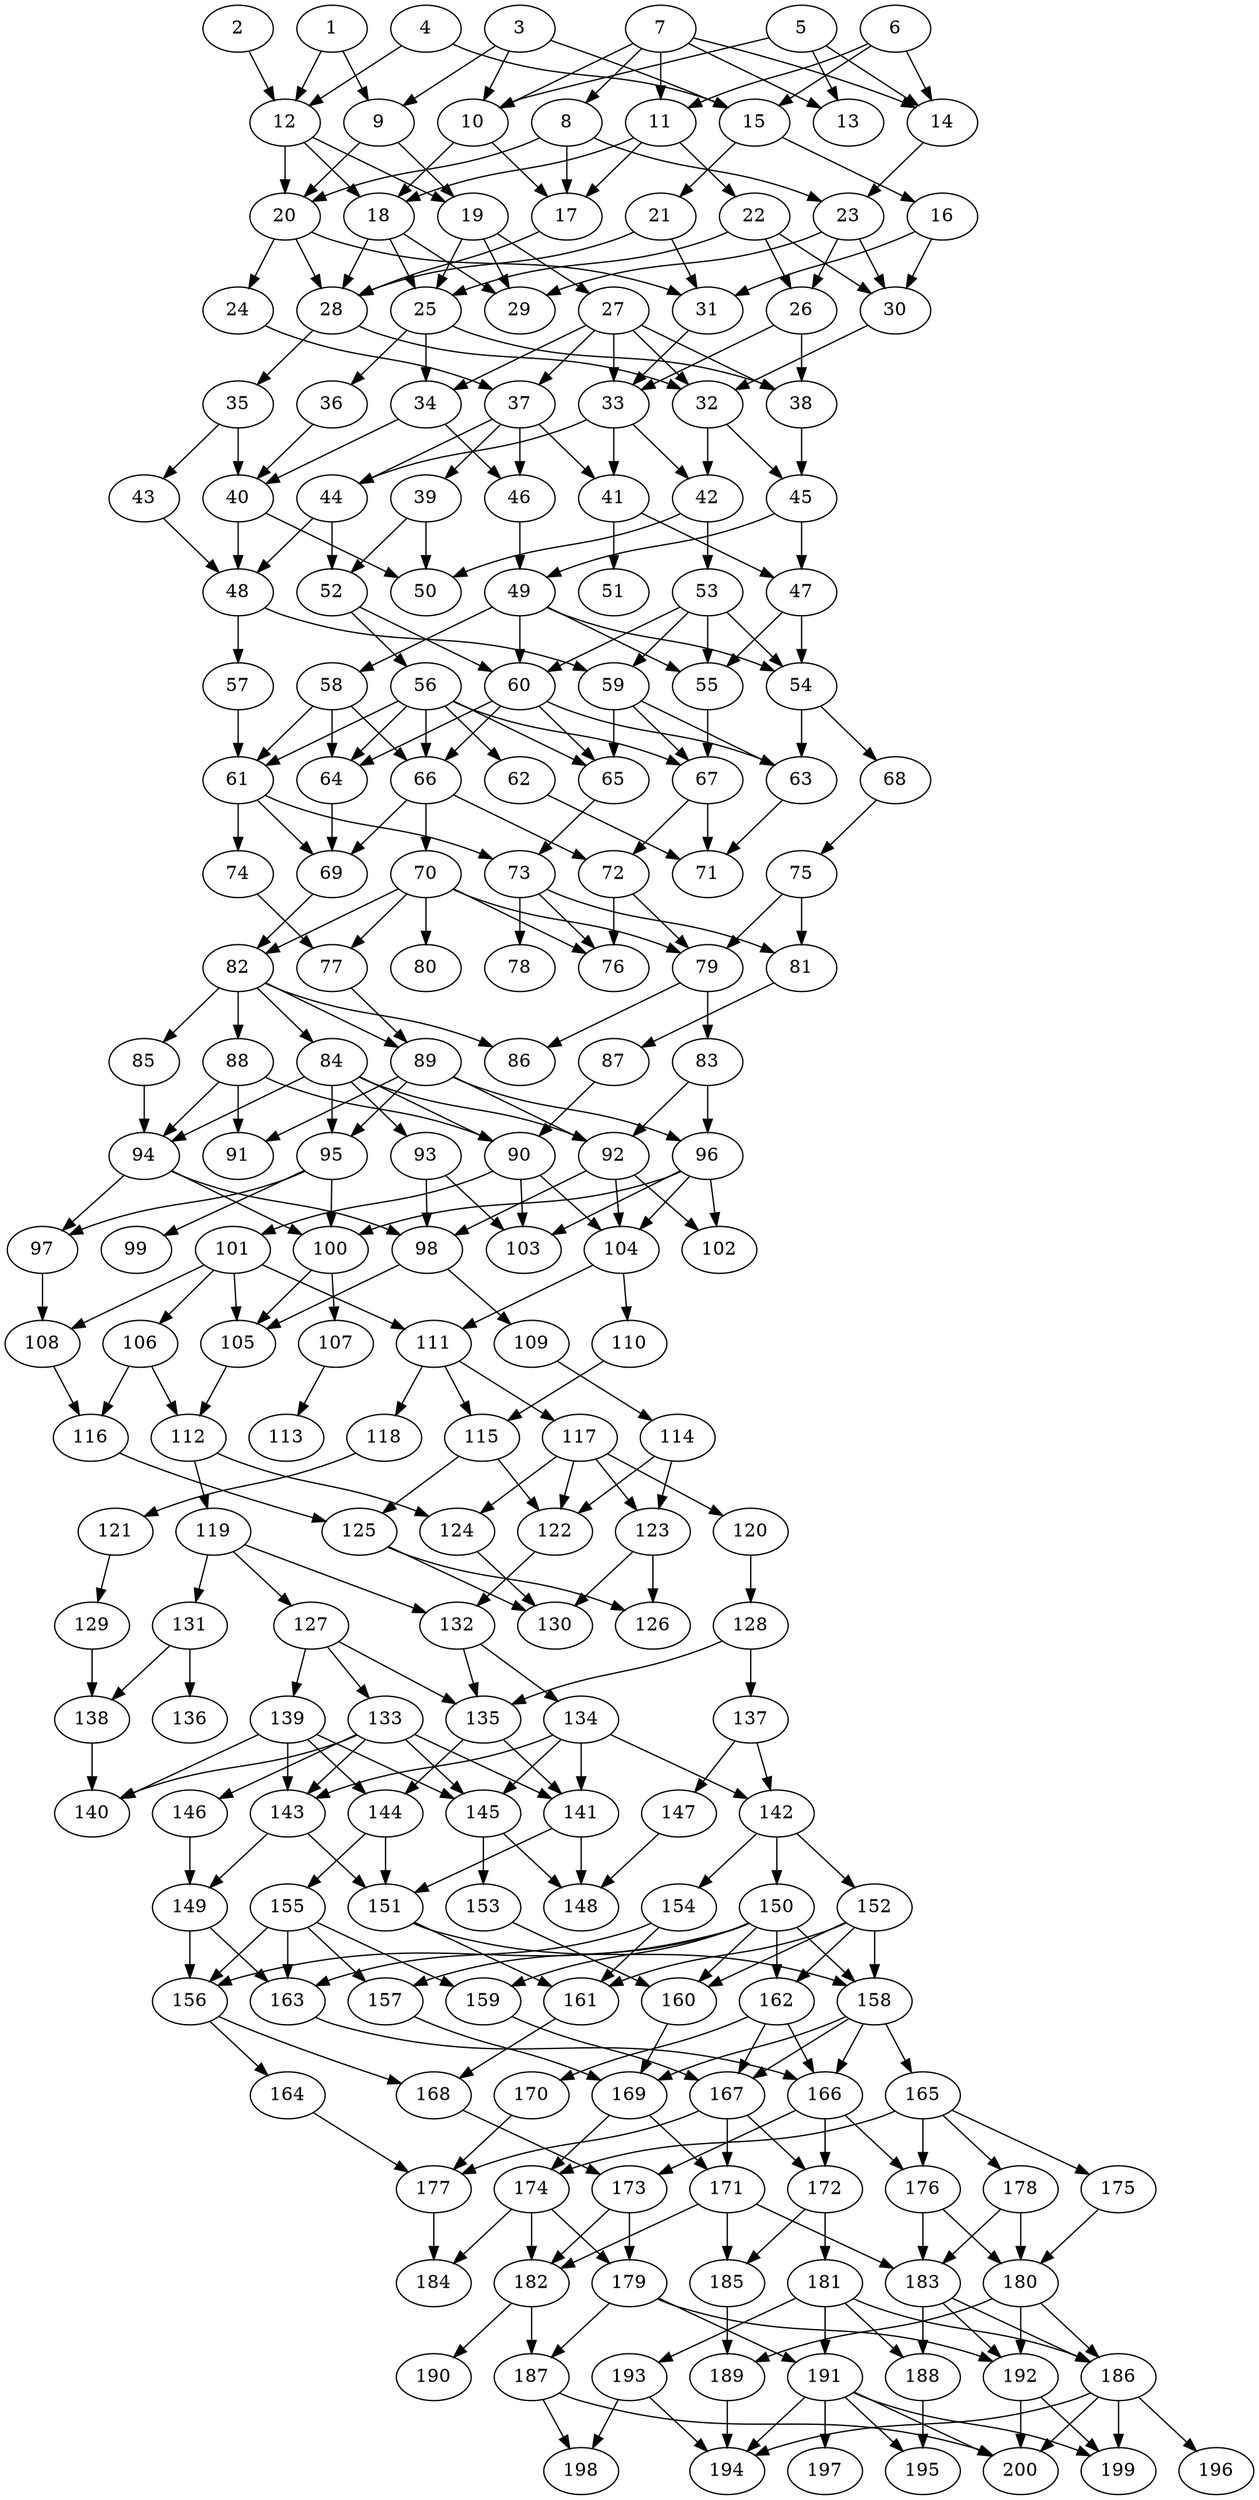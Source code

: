 // DAG automatically generated by daggen at Wed Apr 12 12:20:57 2017
// ./daggen --dot -n 200 --jump=1 --fat=0.4 --regularity=0.6 --density=0.4 
digraph G {
  1 [size="314045223975", alpha="0.08"]
  1 -> 9 [size ="209715200"]
  1 -> 12 [size ="209715200"]
  2 [size="1947078953", alpha="0.17"]
  2 -> 12 [size ="75497472"]
  3 [size="116887832929", alpha="0.18"]
  3 -> 9 [size ="301989888"]
  3 -> 10 [size ="301989888"]
  3 -> 15 [size ="301989888"]
  4 [size="782757789696", alpha="0.01"]
  4 -> 12 [size ="679477248"]
  4 -> 15 [size ="679477248"]
  5 [size="369176539479", alpha="0.15"]
  5 -> 10 [size ="411041792"]
  5 -> 13 [size ="411041792"]
  5 -> 14 [size ="411041792"]
  6 [size="549755813888", alpha="0.06"]
  6 -> 11 [size ="536870912"]
  6 -> 14 [size ="536870912"]
  6 -> 15 [size ="536870912"]
  7 [size="7333831608", alpha="0.02"]
  7 -> 8 [size ="134217728"]
  7 -> 10 [size ="134217728"]
  7 -> 11 [size ="134217728"]
  7 -> 13 [size ="134217728"]
  7 -> 14 [size ="134217728"]
  8 [size="68719476736", alpha="0.13"]
  8 -> 17 [size ="134217728"]
  8 -> 20 [size ="134217728"]
  8 -> 23 [size ="134217728"]
  9 [size="1073741824000", alpha="0.02"]
  9 -> 19 [size ="838860800"]
  9 -> 20 [size ="838860800"]
  10 [size="368293445632", alpha="0.03"]
  10 -> 17 [size ="411041792"]
  10 -> 18 [size ="411041792"]
  11 [size="453773603419", alpha="0.07"]
  11 -> 17 [size ="301989888"]
  11 -> 18 [size ="301989888"]
  11 -> 22 [size ="301989888"]
  12 [size="303359169513", alpha="0.19"]
  12 -> 18 [size ="209715200"]
  12 -> 19 [size ="209715200"]
  12 -> 20 [size ="209715200"]
  13 [size="265136966026", alpha="0.01"]
  14 [size="28991029248", alpha="0.08"]
  14 -> 23 [size ="75497472"]
  15 [size="731706380964", alpha="0.18"]
  15 -> 16 [size ="536870912"]
  15 -> 21 [size ="536870912"]
  16 [size="14040025038", alpha="0.13"]
  16 -> 30 [size ="536870912"]
  16 -> 31 [size ="536870912"]
  17 [size="16269794625", alpha="0.04"]
  17 -> 28 [size ="411041792"]
  18 [size="1000488890658", alpha="0.09"]
  18 -> 25 [size ="838860800"]
  18 -> 28 [size ="838860800"]
  18 -> 29 [size ="838860800"]
  19 [size="11431578606", alpha="0.19"]
  19 -> 25 [size ="411041792"]
  19 -> 27 [size ="411041792"]
  19 -> 29 [size ="411041792"]
  20 [size="68719476736", alpha="0.13"]
  20 -> 24 [size ="134217728"]
  20 -> 28 [size ="134217728"]
  20 -> 31 [size ="134217728"]
  21 [size="8589934592", alpha="0.04"]
  21 -> 28 [size ="33554432"]
  21 -> 31 [size ="33554432"]
  22 [size="78438558640", alpha="0.03"]
  22 -> 25 [size ="301989888"]
  22 -> 26 [size ="301989888"]
  22 -> 30 [size ="301989888"]
  23 [size="212896566563", alpha="0.12"]
  23 -> 26 [size ="679477248"]
  23 -> 29 [size ="679477248"]
  23 -> 30 [size ="679477248"]
  24 [size="213019610614", alpha="0.20"]
  24 -> 37 [size ="209715200"]
  25 [size="111427406986", alpha="0.02"]
  25 -> 34 [size ="75497472"]
  25 -> 36 [size ="75497472"]
  25 -> 38 [size ="75497472"]
  26 [size="368293445632", alpha="0.05"]
  26 -> 33 [size ="411041792"]
  26 -> 38 [size ="411041792"]
  27 [size="1073741824000", alpha="0.03"]
  27 -> 32 [size ="838860800"]
  27 -> 33 [size ="838860800"]
  27 -> 34 [size ="838860800"]
  27 -> 37 [size ="838860800"]
  27 -> 38 [size ="838860800"]
  28 [size="368293445632", alpha="0.13"]
  28 -> 32 [size ="411041792"]
  28 -> 35 [size ="411041792"]
  29 [size="19339840006", alpha="0.04"]
  30 [size="9840061565", alpha="0.08"]
  30 -> 32 [size ="301989888"]
  31 [size="8716107994", alpha="0.18"]
  31 -> 33 [size ="301989888"]
  32 [size="16902460144", alpha="0.02"]
  32 -> 42 [size ="838860800"]
  32 -> 45 [size ="838860800"]
  33 [size="28991029248", alpha="0.17"]
  33 -> 41 [size ="75497472"]
  33 -> 42 [size ="75497472"]
  33 -> 44 [size ="75497472"]
  34 [size="368293445632", alpha="0.11"]
  34 -> 40 [size ="411041792"]
  34 -> 46 [size ="411041792"]
  35 [size="1772987309", alpha="0.16"]
  35 -> 40 [size ="75497472"]
  35 -> 43 [size ="75497472"]
  36 [size="7266022850", alpha="0.02"]
  36 -> 40 [size ="209715200"]
  37 [size="20978399538", alpha="0.10"]
  37 -> 39 [size ="838860800"]
  37 -> 41 [size ="838860800"]
  37 -> 44 [size ="838860800"]
  37 -> 46 [size ="838860800"]
  38 [size="549755813888", alpha="0.05"]
  38 -> 45 [size ="536870912"]
  39 [size="1256688842755", alpha="0.18"]
  39 -> 50 [size ="838860800"]
  39 -> 52 [size ="838860800"]
  40 [size="8143457289", alpha="0.06"]
  40 -> 48 [size ="33554432"]
  40 -> 50 [size ="33554432"]
  41 [size="28991029248", alpha="0.16"]
  41 -> 47 [size ="75497472"]
  41 -> 51 [size ="75497472"]
  42 [size="8589934592", alpha="0.04"]
  42 -> 50 [size ="33554432"]
  42 -> 53 [size ="33554432"]
  43 [size="61626253444", alpha="0.18"]
  43 -> 48 [size ="301989888"]
  44 [size="231928233984", alpha="0.09"]
  44 -> 48 [size ="301989888"]
  44 -> 52 [size ="301989888"]
  45 [size="549755813888", alpha="0.09"]
  45 -> 47 [size ="536870912"]
  45 -> 49 [size ="536870912"]
  46 [size="1011786034634", alpha="0.16"]
  46 -> 49 [size ="679477248"]
  47 [size="549755813888", alpha="0.16"]
  47 -> 54 [size ="536870912"]
  47 -> 55 [size ="536870912"]
  48 [size="1073741824000", alpha="0.01"]
  48 -> 57 [size ="838860800"]
  48 -> 59 [size ="838860800"]
  49 [size="16163197364", alpha="0.01"]
  49 -> 54 [size ="33554432"]
  49 -> 55 [size ="33554432"]
  49 -> 58 [size ="33554432"]
  49 -> 60 [size ="33554432"]
  50 [size="231928233984", alpha="0.00"]
  51 [size="28991029248", alpha="0.13"]
  52 [size="23590121612", alpha="0.07"]
  52 -> 56 [size ="411041792"]
  52 -> 60 [size ="411041792"]
  53 [size="998811884", alpha="0.19"]
  53 -> 54 [size ="75497472"]
  53 -> 55 [size ="75497472"]
  53 -> 59 [size ="75497472"]
  53 -> 60 [size ="75497472"]
  54 [size="1073741824000", alpha="0.14"]
  54 -> 63 [size ="838860800"]
  54 -> 68 [size ="838860800"]
  55 [size="134217728000", alpha="0.05"]
  55 -> 67 [size ="209715200"]
  56 [size="3096624696", alpha="0.05"]
  56 -> 61 [size ="75497472"]
  56 -> 62 [size ="75497472"]
  56 -> 64 [size ="75497472"]
  56 -> 65 [size ="75497472"]
  56 -> 66 [size ="75497472"]
  56 -> 67 [size ="75497472"]
  57 [size="13354277445", alpha="0.07"]
  57 -> 61 [size ="679477248"]
  58 [size="134217728000", alpha="0.12"]
  58 -> 61 [size ="209715200"]
  58 -> 64 [size ="209715200"]
  58 -> 66 [size ="209715200"]
  59 [size="11970950240", alpha="0.08"]
  59 -> 63 [size ="536870912"]
  59 -> 65 [size ="536870912"]
  59 -> 67 [size ="536870912"]
  60 [size="50603547772", alpha="0.05"]
  60 -> 63 [size ="75497472"]
  60 -> 64 [size ="75497472"]
  60 -> 65 [size ="75497472"]
  60 -> 66 [size ="75497472"]
  61 [size="231928233984", alpha="0.09"]
  61 -> 69 [size ="301989888"]
  61 -> 73 [size ="301989888"]
  61 -> 74 [size ="301989888"]
  62 [size="2047362965", alpha="0.08"]
  62 -> 71 [size ="33554432"]
  63 [size="8828855198", alpha="0.12"]
  63 -> 71 [size ="209715200"]
  64 [size="14341087286", alpha="0.01"]
  64 -> 69 [size ="75497472"]
  65 [size="1113340791", alpha="0.12"]
  65 -> 73 [size ="75497472"]
  66 [size="25830626546", alpha="0.09"]
  66 -> 69 [size ="536870912"]
  66 -> 70 [size ="536870912"]
  66 -> 72 [size ="536870912"]
  67 [size="735710144917", alpha="0.02"]
  67 -> 71 [size ="838860800"]
  67 -> 72 [size ="838860800"]
  68 [size="26764490959", alpha="0.06"]
  68 -> 75 [size ="679477248"]
  69 [size="8589934592", alpha="0.02"]
  69 -> 82 [size ="33554432"]
  70 [size="231928233984", alpha="0.18"]
  70 -> 76 [size ="301989888"]
  70 -> 77 [size ="301989888"]
  70 -> 79 [size ="301989888"]
  70 -> 80 [size ="301989888"]
  70 -> 82 [size ="301989888"]
  71 [size="86825497008", alpha="0.13"]
  72 [size="28991029248", alpha="0.07"]
  72 -> 76 [size ="75497472"]
  72 -> 79 [size ="75497472"]
  73 [size="3085170656", alpha="0.03"]
  73 -> 76 [size ="301989888"]
  73 -> 78 [size ="301989888"]
  73 -> 81 [size ="301989888"]
  74 [size="549755813888", alpha="0.15"]
  74 -> 77 [size ="536870912"]
  75 [size="12363838693", alpha="0.09"]
  75 -> 79 [size ="411041792"]
  75 -> 81 [size ="411041792"]
  76 [size="16377382466", alpha="0.01"]
  77 [size="782757789696", alpha="0.06"]
  77 -> 89 [size ="679477248"]
  78 [size="143051247048", alpha="0.14"]
  79 [size="782757789696", alpha="0.19"]
  79 -> 83 [size ="679477248"]
  79 -> 86 [size ="679477248"]
  80 [size="280275718", alpha="0.11"]
  81 [size="19132734030", alpha="0.16"]
  81 -> 87 [size ="33554432"]
  82 [size="164315194076", alpha="0.02"]
  82 -> 84 [size ="301989888"]
  82 -> 85 [size ="301989888"]
  82 -> 86 [size ="301989888"]
  82 -> 88 [size ="301989888"]
  82 -> 89 [size ="301989888"]
  83 [size="368293445632", alpha="0.12"]
  83 -> 92 [size ="411041792"]
  83 -> 96 [size ="411041792"]
  84 [size="368293445632", alpha="0.07"]
  84 -> 90 [size ="411041792"]
  84 -> 92 [size ="411041792"]
  84 -> 93 [size ="411041792"]
  84 -> 94 [size ="411041792"]
  84 -> 95 [size ="411041792"]
  85 [size="725946778388", alpha="0.19"]
  85 -> 94 [size ="536870912"]
  86 [size="134217728000", alpha="0.05"]
  87 [size="368293445632", alpha="0.15"]
  87 -> 90 [size ="411041792"]
  88 [size="1304921455", alpha="0.01"]
  88 -> 90 [size ="33554432"]
  88 -> 91 [size ="33554432"]
  88 -> 94 [size ="33554432"]
  89 [size="1107702693232", alpha="0.07"]
  89 -> 91 [size ="679477248"]
  89 -> 92 [size ="679477248"]
  89 -> 95 [size ="679477248"]
  89 -> 96 [size ="679477248"]
  90 [size="51289709515", alpha="0.17"]
  90 -> 101 [size ="75497472"]
  90 -> 103 [size ="75497472"]
  90 -> 104 [size ="75497472"]
  91 [size="125678400224", alpha="0.06"]
  92 [size="68719476736", alpha="0.20"]
  92 -> 98 [size ="134217728"]
  92 -> 102 [size ="134217728"]
  92 -> 104 [size ="134217728"]
  93 [size="782757789696", alpha="0.06"]
  93 -> 98 [size ="679477248"]
  93 -> 103 [size ="679477248"]
  94 [size="136125314664", alpha="0.18"]
  94 -> 97 [size ="134217728"]
  94 -> 98 [size ="134217728"]
  94 -> 100 [size ="134217728"]
  95 [size="368293445632", alpha="0.12"]
  95 -> 97 [size ="411041792"]
  95 -> 99 [size ="411041792"]
  95 -> 100 [size ="411041792"]
  96 [size="68719476736", alpha="0.03"]
  96 -> 100 [size ="134217728"]
  96 -> 102 [size ="134217728"]
  96 -> 103 [size ="134217728"]
  96 -> 104 [size ="134217728"]
  97 [size="782757789696", alpha="0.02"]
  97 -> 108 [size ="679477248"]
  98 [size="1073741824000", alpha="0.13"]
  98 -> 105 [size ="838860800"]
  98 -> 109 [size ="838860800"]
  99 [size="8589934592", alpha="0.06"]
  100 [size="9129269118", alpha="0.06"]
  100 -> 105 [size ="209715200"]
  100 -> 107 [size ="209715200"]
  101 [size="480955816685", alpha="0.05"]
  101 -> 105 [size ="838860800"]
  101 -> 106 [size ="838860800"]
  101 -> 108 [size ="838860800"]
  101 -> 111 [size ="838860800"]
  102 [size="782757789696", alpha="0.09"]
  103 [size="782757789696", alpha="0.03"]
  104 [size="549755813888", alpha="0.11"]
  104 -> 110 [size ="536870912"]
  104 -> 111 [size ="536870912"]
  105 [size="179281379868", alpha="0.03"]
  105 -> 112 [size ="134217728"]
  106 [size="782757789696", alpha="0.18"]
  106 -> 112 [size ="679477248"]
  106 -> 116 [size ="679477248"]
  107 [size="41870162847", alpha="0.07"]
  107 -> 113 [size ="838860800"]
  108 [size="7285377292", alpha="0.07"]
  108 -> 116 [size ="209715200"]
  109 [size="549755813888", alpha="0.11"]
  109 -> 114 [size ="536870912"]
  110 [size="134217728000", alpha="0.04"]
  110 -> 115 [size ="209715200"]
  111 [size="4278210113", alpha="0.03"]
  111 -> 115 [size ="301989888"]
  111 -> 117 [size ="301989888"]
  111 -> 118 [size ="301989888"]
  112 [size="782757789696", alpha="0.02"]
  112 -> 119 [size ="679477248"]
  112 -> 124 [size ="679477248"]
  113 [size="204522361015", alpha="0.07"]
  114 [size="8499313141", alpha="0.17"]
  114 -> 122 [size ="838860800"]
  114 -> 123 [size ="838860800"]
  115 [size="21958188380", alpha="0.03"]
  115 -> 122 [size ="679477248"]
  115 -> 125 [size ="679477248"]
  116 [size="1073741824000", alpha="0.13"]
  116 -> 125 [size ="838860800"]
  117 [size="496179427", alpha="0.08"]
  117 -> 120 [size ="33554432"]
  117 -> 122 [size ="33554432"]
  117 -> 123 [size ="33554432"]
  117 -> 124 [size ="33554432"]
  118 [size="380920429281", alpha="0.06"]
  118 -> 121 [size ="679477248"]
  119 [size="134217728000", alpha="0.04"]
  119 -> 127 [size ="209715200"]
  119 -> 131 [size ="209715200"]
  119 -> 132 [size ="209715200"]
  120 [size="6566819874", alpha="0.03"]
  120 -> 128 [size ="411041792"]
  121 [size="11649915713", alpha="0.08"]
  121 -> 129 [size ="301989888"]
  122 [size="368293445632", alpha="0.07"]
  122 -> 132 [size ="411041792"]
  123 [size="28991029248", alpha="0.02"]
  123 -> 126 [size ="75497472"]
  123 -> 130 [size ="75497472"]
  124 [size="38770313004", alpha="0.07"]
  124 -> 130 [size ="134217728"]
  125 [size="28991029248", alpha="0.01"]
  125 -> 126 [size ="75497472"]
  125 -> 130 [size ="75497472"]
  126 [size="2358958826", alpha="0.11"]
  127 [size="265371634971", alpha="0.00"]
  127 -> 133 [size ="209715200"]
  127 -> 135 [size ="209715200"]
  127 -> 139 [size ="209715200"]
  128 [size="7650587991", alpha="0.08"]
  128 -> 135 [size ="838860800"]
  128 -> 137 [size ="838860800"]
  129 [size="368293445632", alpha="0.03"]
  129 -> 138 [size ="411041792"]
  130 [size="44108485535", alpha="0.12"]
  131 [size="134217728000", alpha="0.15"]
  131 -> 136 [size ="209715200"]
  131 -> 138 [size ="209715200"]
  132 [size="28991029248", alpha="0.07"]
  132 -> 134 [size ="75497472"]
  132 -> 135 [size ="75497472"]
  133 [size="134217728000", alpha="0.12"]
  133 -> 140 [size ="209715200"]
  133 -> 141 [size ="209715200"]
  133 -> 143 [size ="209715200"]
  133 -> 145 [size ="209715200"]
  133 -> 146 [size ="209715200"]
  134 [size="148782900612", alpha="0.14"]
  134 -> 141 [size ="134217728"]
  134 -> 142 [size ="134217728"]
  134 -> 143 [size ="134217728"]
  134 -> 145 [size ="134217728"]
  135 [size="231928233984", alpha="0.07"]
  135 -> 141 [size ="301989888"]
  135 -> 144 [size ="301989888"]
  136 [size="37651011004", alpha="0.09"]
  137 [size="231928233984", alpha="0.19"]
  137 -> 142 [size ="301989888"]
  137 -> 147 [size ="301989888"]
  138 [size="5631463204", alpha="0.00"]
  138 -> 140 [size ="411041792"]
  139 [size="1838081714", alpha="0.06"]
  139 -> 140 [size ="75497472"]
  139 -> 143 [size ="75497472"]
  139 -> 144 [size ="75497472"]
  139 -> 145 [size ="75497472"]
  140 [size="29347125504", alpha="0.04"]
  141 [size="549755813888", alpha="0.01"]
  141 -> 148 [size ="536870912"]
  141 -> 151 [size ="536870912"]
  142 [size="368293445632", alpha="0.02"]
  142 -> 150 [size ="411041792"]
  142 -> 152 [size ="411041792"]
  142 -> 154 [size ="411041792"]
  143 [size="453533270476", alpha="0.12"]
  143 -> 149 [size ="536870912"]
  143 -> 151 [size ="536870912"]
  144 [size="2982623110", alpha="0.16"]
  144 -> 151 [size ="134217728"]
  144 -> 155 [size ="134217728"]
  145 [size="763185515823", alpha="0.07"]
  145 -> 148 [size ="679477248"]
  145 -> 153 [size ="679477248"]
  146 [size="12949911580", alpha="0.18"]
  146 -> 149 [size ="536870912"]
  147 [size="368293445632", alpha="0.07"]
  147 -> 148 [size ="411041792"]
  148 [size="1073741824000", alpha="0.13"]
  149 [size="549755813888", alpha="0.09"]
  149 -> 156 [size ="536870912"]
  149 -> 163 [size ="536870912"]
  150 [size="28991029248", alpha="0.19"]
  150 -> 156 [size ="75497472"]
  150 -> 157 [size ="75497472"]
  150 -> 158 [size ="75497472"]
  150 -> 159 [size ="75497472"]
  150 -> 160 [size ="75497472"]
  150 -> 162 [size ="75497472"]
  151 [size="214569311304", alpha="0.04"]
  151 -> 158 [size ="838860800"]
  151 -> 161 [size ="838860800"]
  152 [size="5444358697", alpha="0.02"]
  152 -> 158 [size ="134217728"]
  152 -> 160 [size ="134217728"]
  152 -> 161 [size ="134217728"]
  152 -> 162 [size ="134217728"]
  153 [size="28991029248", alpha="0.18"]
  153 -> 160 [size ="75497472"]
  154 [size="45577188503", alpha="0.11"]
  154 -> 161 [size ="838860800"]
  154 -> 163 [size ="838860800"]
  155 [size="1407898892186", alpha="0.17"]
  155 -> 156 [size ="838860800"]
  155 -> 157 [size ="838860800"]
  155 -> 159 [size ="838860800"]
  155 -> 163 [size ="838860800"]
  156 [size="21934220564", alpha="0.11"]
  156 -> 164 [size ="679477248"]
  156 -> 168 [size ="679477248"]
  157 [size="304475670876", alpha="0.19"]
  157 -> 169 [size ="536870912"]
  158 [size="527126888756", alpha="0.12"]
  158 -> 165 [size ="536870912"]
  158 -> 166 [size ="536870912"]
  158 -> 167 [size ="536870912"]
  158 -> 169 [size ="536870912"]
  159 [size="368293445632", alpha="0.17"]
  159 -> 167 [size ="411041792"]
  160 [size="1073741824000", alpha="0.04"]
  160 -> 169 [size ="838860800"]
  161 [size="153683891173", alpha="0.08"]
  161 -> 168 [size ="209715200"]
  162 [size="103637710267", alpha="0.03"]
  162 -> 166 [size ="75497472"]
  162 -> 167 [size ="75497472"]
  162 -> 170 [size ="75497472"]
  163 [size="1073741824000", alpha="0.14"]
  163 -> 166 [size ="838860800"]
  164 [size="123404349624", alpha="0.01"]
  164 -> 177 [size ="134217728"]
  165 [size="782757789696", alpha="0.10"]
  165 -> 174 [size ="679477248"]
  165 -> 175 [size ="679477248"]
  165 -> 176 [size ="679477248"]
  165 -> 178 [size ="679477248"]
  166 [size="29926462808", alpha="0.06"]
  166 -> 172 [size ="536870912"]
  166 -> 173 [size ="536870912"]
  166 -> 176 [size ="536870912"]
  167 [size="68719476736", alpha="0.05"]
  167 -> 171 [size ="134217728"]
  167 -> 172 [size ="134217728"]
  167 -> 177 [size ="134217728"]
  168 [size="368293445632", alpha="0.00"]
  168 -> 173 [size ="411041792"]
  169 [size="11812534589", alpha="0.14"]
  169 -> 171 [size ="301989888"]
  169 -> 174 [size ="301989888"]
  170 [size="9473887019", alpha="0.07"]
  170 -> 177 [size ="301989888"]
  171 [size="7439349068", alpha="0.13"]
  171 -> 182 [size ="134217728"]
  171 -> 183 [size ="134217728"]
  171 -> 185 [size ="134217728"]
  172 [size="123244788938", alpha="0.04"]
  172 -> 181 [size ="209715200"]
  172 -> 185 [size ="209715200"]
  173 [size="13954129113", alpha="0.05"]
  173 -> 179 [size ="301989888"]
  173 -> 182 [size ="301989888"]
  174 [size="377811692098", alpha="0.16"]
  174 -> 179 [size ="301989888"]
  174 -> 182 [size ="301989888"]
  174 -> 184 [size ="301989888"]
  175 [size="517816268096", alpha="0.03"]
  175 -> 180 [size ="411041792"]
  176 [size="782757789696", alpha="0.06"]
  176 -> 180 [size ="679477248"]
  176 -> 183 [size ="679477248"]
  177 [size="8589934592", alpha="0.10"]
  177 -> 184 [size ="33554432"]
  178 [size="8589934592", alpha="0.07"]
  178 -> 180 [size ="33554432"]
  178 -> 183 [size ="33554432"]
  179 [size="549755813888", alpha="0.01"]
  179 -> 187 [size ="536870912"]
  179 -> 191 [size ="536870912"]
  179 -> 192 [size ="536870912"]
  180 [size="80963465275", alpha="0.14"]
  180 -> 186 [size ="75497472"]
  180 -> 189 [size ="75497472"]
  180 -> 192 [size ="75497472"]
  181 [size="304319710689", alpha="0.18"]
  181 -> 186 [size ="209715200"]
  181 -> 188 [size ="209715200"]
  181 -> 191 [size ="209715200"]
  181 -> 193 [size ="209715200"]
  182 [size="416993526273", alpha="0.05"]
  182 -> 187 [size ="411041792"]
  182 -> 190 [size ="411041792"]
  183 [size="6691082318", alpha="0.02"]
  183 -> 186 [size ="134217728"]
  183 -> 188 [size ="134217728"]
  183 -> 192 [size ="134217728"]
  184 [size="135906308940", alpha="0.06"]
  185 [size="68719476736", alpha="0.06"]
  185 -> 189 [size ="134217728"]
  186 [size="68719476736", alpha="0.19"]
  186 -> 194 [size ="134217728"]
  186 -> 196 [size ="134217728"]
  186 -> 199 [size ="134217728"]
  186 -> 200 [size ="134217728"]
  187 [size="17498225522", alpha="0.17"]
  187 -> 198 [size ="411041792"]
  187 -> 200 [size ="411041792"]
  188 [size="68719476736", alpha="0.13"]
  188 -> 195 [size ="134217728"]
  189 [size="69260201643", alpha="0.16"]
  189 -> 194 [size ="75497472"]
  190 [size="1725148515", alpha="0.09"]
  191 [size="8589934592", alpha="0.05"]
  191 -> 194 [size ="33554432"]
  191 -> 195 [size ="33554432"]
  191 -> 197 [size ="33554432"]
  191 -> 199 [size ="33554432"]
  191 -> 200 [size ="33554432"]
  192 [size="2108933910", alpha="0.06"]
  192 -> 199 [size ="33554432"]
  192 -> 200 [size ="33554432"]
  193 [size="5851779348", alpha="0.13"]
  193 -> 194 [size ="209715200"]
  193 -> 198 [size ="209715200"]
  194 [size="692752304", alpha="0.14"]
  195 [size="738310875965", alpha="0.03"]
  196 [size="9931958203", alpha="0.20"]
  197 [size="15678542618", alpha="0.16"]
  198 [size="590939337025", alpha="0.13"]
  199 [size="270567198170", alpha="0.08"]
  200 [size="17962884244", alpha="0.03"]
}
